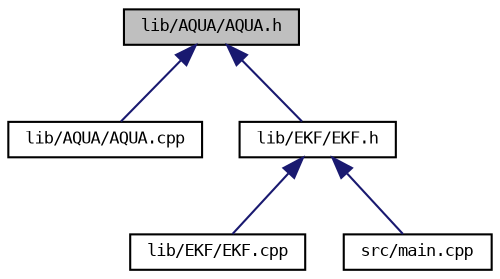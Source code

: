 digraph "lib/AQUA/AQUA.h"
{
 // LATEX_PDF_SIZE
  bgcolor="transparent";
  edge [fontname="DejaVuSansMono",fontsize="8",labelfontname="DejaVuSansMono",labelfontsize="8"];
  node [fontname="DejaVuSansMono",fontsize="8",shape=record];
  Node1 [label="lib/AQUA/AQUA.h",height=0.2,width=0.4,color="black", fillcolor="grey75", style="filled", fontcolor="black",tooltip=" "];
  Node1 -> Node2 [dir="back",color="midnightblue",fontsize="8",style="solid",fontname="DejaVuSansMono"];
  Node2 [label="lib/AQUA/AQUA.cpp",height=0.2,width=0.4,color="black",URL="$AQUA_8cpp.html",tooltip=" "];
  Node1 -> Node3 [dir="back",color="midnightblue",fontsize="8",style="solid",fontname="DejaVuSansMono"];
  Node3 [label="lib/EKF/EKF.h",height=0.2,width=0.4,color="black",URL="$EKF_8h.html",tooltip="Classe que implementa o filtro de Kalman estendido."];
  Node3 -> Node4 [dir="back",color="midnightblue",fontsize="8",style="solid",fontname="DejaVuSansMono"];
  Node4 [label="lib/EKF/EKF.cpp",height=0.2,width=0.4,color="black",URL="$EKF_8cpp.html",tooltip="Classe que implementa o filtro de Kalman estendido."];
  Node3 -> Node5 [dir="back",color="midnightblue",fontsize="8",style="solid",fontname="DejaVuSansMono"];
  Node5 [label="src/main.cpp",height=0.2,width=0.4,color="black",URL="$main_8cpp.html",tooltip=" "];
}
